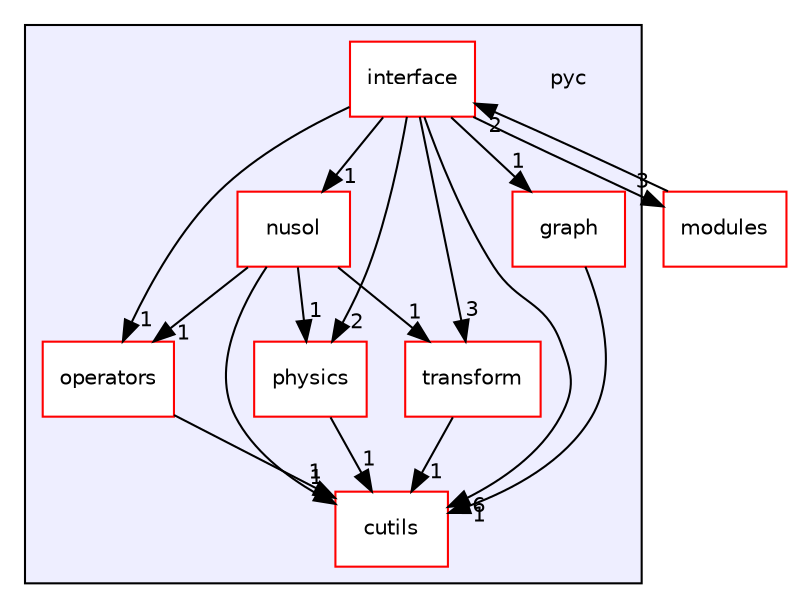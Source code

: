 digraph "pyc" {
  compound=true
  node [ fontsize="10", fontname="Helvetica"];
  edge [ labelfontsize="10", labelfontname="Helvetica"];
  subgraph clusterdir_ec4844e93998863f4e611fcf0d12b86b {
    graph [ bgcolor="#eeeeff", pencolor="black", label="" URL="dir_ec4844e93998863f4e611fcf0d12b86b.html"];
    dir_ec4844e93998863f4e611fcf0d12b86b [shape=plaintext label="pyc"];
    dir_7d596e10f659c7c79419b1771c79b610 [shape=box label="cutils" color="red" fillcolor="white" style="filled" URL="dir_7d596e10f659c7c79419b1771c79b610.html"];
    dir_2a8b26e8f46d1e604aecb27cb02bf6a9 [shape=box label="graph" color="red" fillcolor="white" style="filled" URL="dir_2a8b26e8f46d1e604aecb27cb02bf6a9.html"];
    dir_cef90815c88c55ab00e0f8ad19f12930 [shape=box label="interface" color="red" fillcolor="white" style="filled" URL="dir_cef90815c88c55ab00e0f8ad19f12930.html"];
    dir_f7258c3c715b4ae51f5a1c777d38de1e [shape=box label="nusol" color="red" fillcolor="white" style="filled" URL="dir_f7258c3c715b4ae51f5a1c777d38de1e.html"];
    dir_8f01f23331cc8f04a967f31995c2bfac [shape=box label="operators" color="red" fillcolor="white" style="filled" URL="dir_8f01f23331cc8f04a967f31995c2bfac.html"];
    dir_7e001d9e5e94b979a435b255bf826c09 [shape=box label="physics" color="red" fillcolor="white" style="filled" URL="dir_7e001d9e5e94b979a435b255bf826c09.html"];
    dir_6b18cf1b3d22ec0e85e9a35c5fdf86f0 [shape=box label="transform" color="red" fillcolor="white" style="filled" URL="dir_6b18cf1b3d22ec0e85e9a35c5fdf86f0.html"];
  }
  dir_ee3c23494b4011e6a628e4900ef262df [shape=box label="modules" fillcolor="white" style="filled" color="red" URL="dir_ee3c23494b4011e6a628e4900ef262df.html"];
  dir_8f01f23331cc8f04a967f31995c2bfac->dir_7d596e10f659c7c79419b1771c79b610 [headlabel="1", labeldistance=1.5 headhref="dir_000174_000216.html"];
  dir_2a8b26e8f46d1e604aecb27cb02bf6a9->dir_7d596e10f659c7c79419b1771c79b610 [headlabel="1", labeldistance=1.5 headhref="dir_000126_000216.html"];
  dir_ee3c23494b4011e6a628e4900ef262df->dir_cef90815c88c55ab00e0f8ad19f12930 [headlabel="2", labeldistance=1.5 headhref="dir_000074_000127.html"];
  dir_6b18cf1b3d22ec0e85e9a35c5fdf86f0->dir_7d596e10f659c7c79419b1771c79b610 [headlabel="1", labeldistance=1.5 headhref="dir_000213_000216.html"];
  dir_f7258c3c715b4ae51f5a1c777d38de1e->dir_8f01f23331cc8f04a967f31995c2bfac [headlabel="1", labeldistance=1.5 headhref="dir_000085_000174.html"];
  dir_f7258c3c715b4ae51f5a1c777d38de1e->dir_6b18cf1b3d22ec0e85e9a35c5fdf86f0 [headlabel="1", labeldistance=1.5 headhref="dir_000085_000213.html"];
  dir_f7258c3c715b4ae51f5a1c777d38de1e->dir_7d596e10f659c7c79419b1771c79b610 [headlabel="1", labeldistance=1.5 headhref="dir_000085_000216.html"];
  dir_f7258c3c715b4ae51f5a1c777d38de1e->dir_7e001d9e5e94b979a435b255bf826c09 [headlabel="1", labeldistance=1.5 headhref="dir_000085_000187.html"];
  dir_cef90815c88c55ab00e0f8ad19f12930->dir_8f01f23331cc8f04a967f31995c2bfac [headlabel="1", labeldistance=1.5 headhref="dir_000127_000174.html"];
  dir_cef90815c88c55ab00e0f8ad19f12930->dir_2a8b26e8f46d1e604aecb27cb02bf6a9 [headlabel="1", labeldistance=1.5 headhref="dir_000127_000126.html"];
  dir_cef90815c88c55ab00e0f8ad19f12930->dir_ee3c23494b4011e6a628e4900ef262df [headlabel="3", labeldistance=1.5 headhref="dir_000127_000074.html"];
  dir_cef90815c88c55ab00e0f8ad19f12930->dir_6b18cf1b3d22ec0e85e9a35c5fdf86f0 [headlabel="3", labeldistance=1.5 headhref="dir_000127_000213.html"];
  dir_cef90815c88c55ab00e0f8ad19f12930->dir_7d596e10f659c7c79419b1771c79b610 [headlabel="6", labeldistance=1.5 headhref="dir_000127_000216.html"];
  dir_cef90815c88c55ab00e0f8ad19f12930->dir_f7258c3c715b4ae51f5a1c777d38de1e [headlabel="1", labeldistance=1.5 headhref="dir_000127_000085.html"];
  dir_cef90815c88c55ab00e0f8ad19f12930->dir_7e001d9e5e94b979a435b255bf826c09 [headlabel="2", labeldistance=1.5 headhref="dir_000127_000187.html"];
  dir_7e001d9e5e94b979a435b255bf826c09->dir_7d596e10f659c7c79419b1771c79b610 [headlabel="1", labeldistance=1.5 headhref="dir_000187_000216.html"];
}
